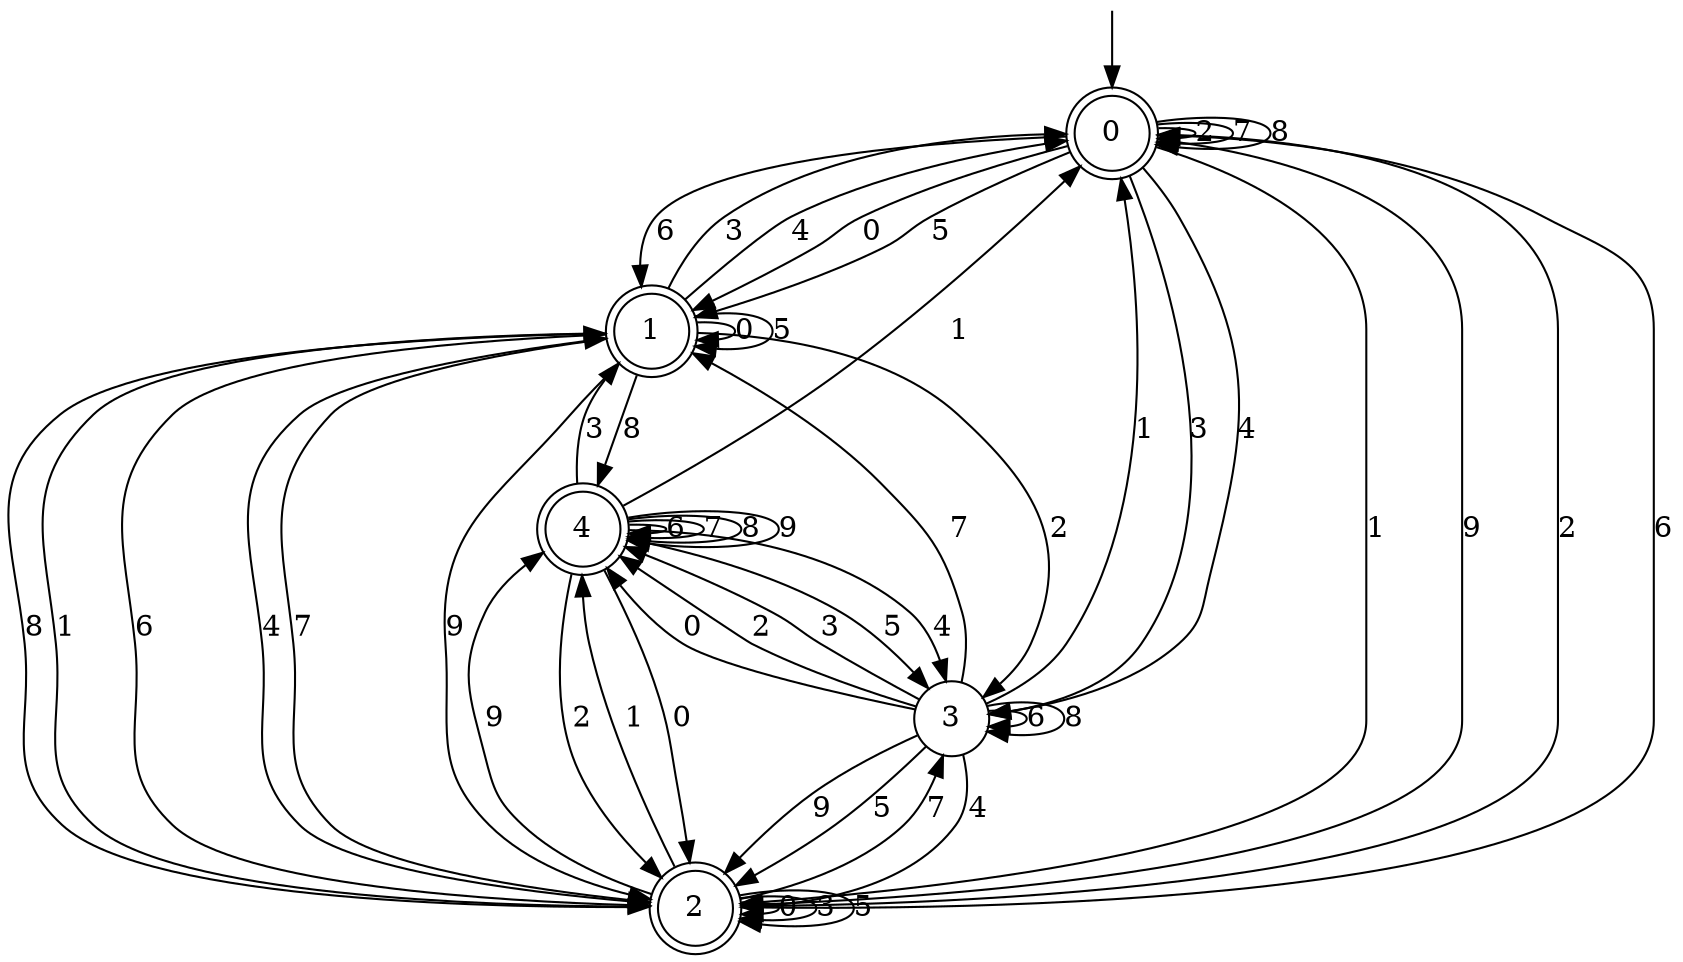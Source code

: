 digraph g {

	s0 [shape="doublecircle" label="0"];
	s1 [shape="doublecircle" label="1"];
	s2 [shape="doublecircle" label="2"];
	s3 [shape="circle" label="3"];
	s4 [shape="doublecircle" label="4"];
	s0 -> s1 [label="0"];
	s0 -> s2 [label="1"];
	s0 -> s0 [label="2"];
	s0 -> s3 [label="3"];
	s0 -> s3 [label="4"];
	s0 -> s1 [label="5"];
	s0 -> s1 [label="6"];
	s0 -> s0 [label="7"];
	s0 -> s0 [label="8"];
	s0 -> s2 [label="9"];
	s1 -> s1 [label="0"];
	s1 -> s2 [label="1"];
	s1 -> s3 [label="2"];
	s1 -> s0 [label="3"];
	s1 -> s0 [label="4"];
	s1 -> s1 [label="5"];
	s1 -> s2 [label="6"];
	s1 -> s2 [label="7"];
	s1 -> s4 [label="8"];
	s1 -> s2 [label="9"];
	s2 -> s2 [label="0"];
	s2 -> s4 [label="1"];
	s2 -> s0 [label="2"];
	s2 -> s2 [label="3"];
	s2 -> s1 [label="4"];
	s2 -> s2 [label="5"];
	s2 -> s0 [label="6"];
	s2 -> s3 [label="7"];
	s2 -> s1 [label="8"];
	s2 -> s4 [label="9"];
	s3 -> s4 [label="0"];
	s3 -> s0 [label="1"];
	s3 -> s4 [label="2"];
	s3 -> s4 [label="3"];
	s3 -> s2 [label="4"];
	s3 -> s2 [label="5"];
	s3 -> s3 [label="6"];
	s3 -> s1 [label="7"];
	s3 -> s3 [label="8"];
	s3 -> s2 [label="9"];
	s4 -> s2 [label="0"];
	s4 -> s0 [label="1"];
	s4 -> s2 [label="2"];
	s4 -> s1 [label="3"];
	s4 -> s3 [label="4"];
	s4 -> s3 [label="5"];
	s4 -> s4 [label="6"];
	s4 -> s4 [label="7"];
	s4 -> s4 [label="8"];
	s4 -> s4 [label="9"];

__start0 [label="" shape="none" width="0" height="0"];
__start0 -> s0;

}
